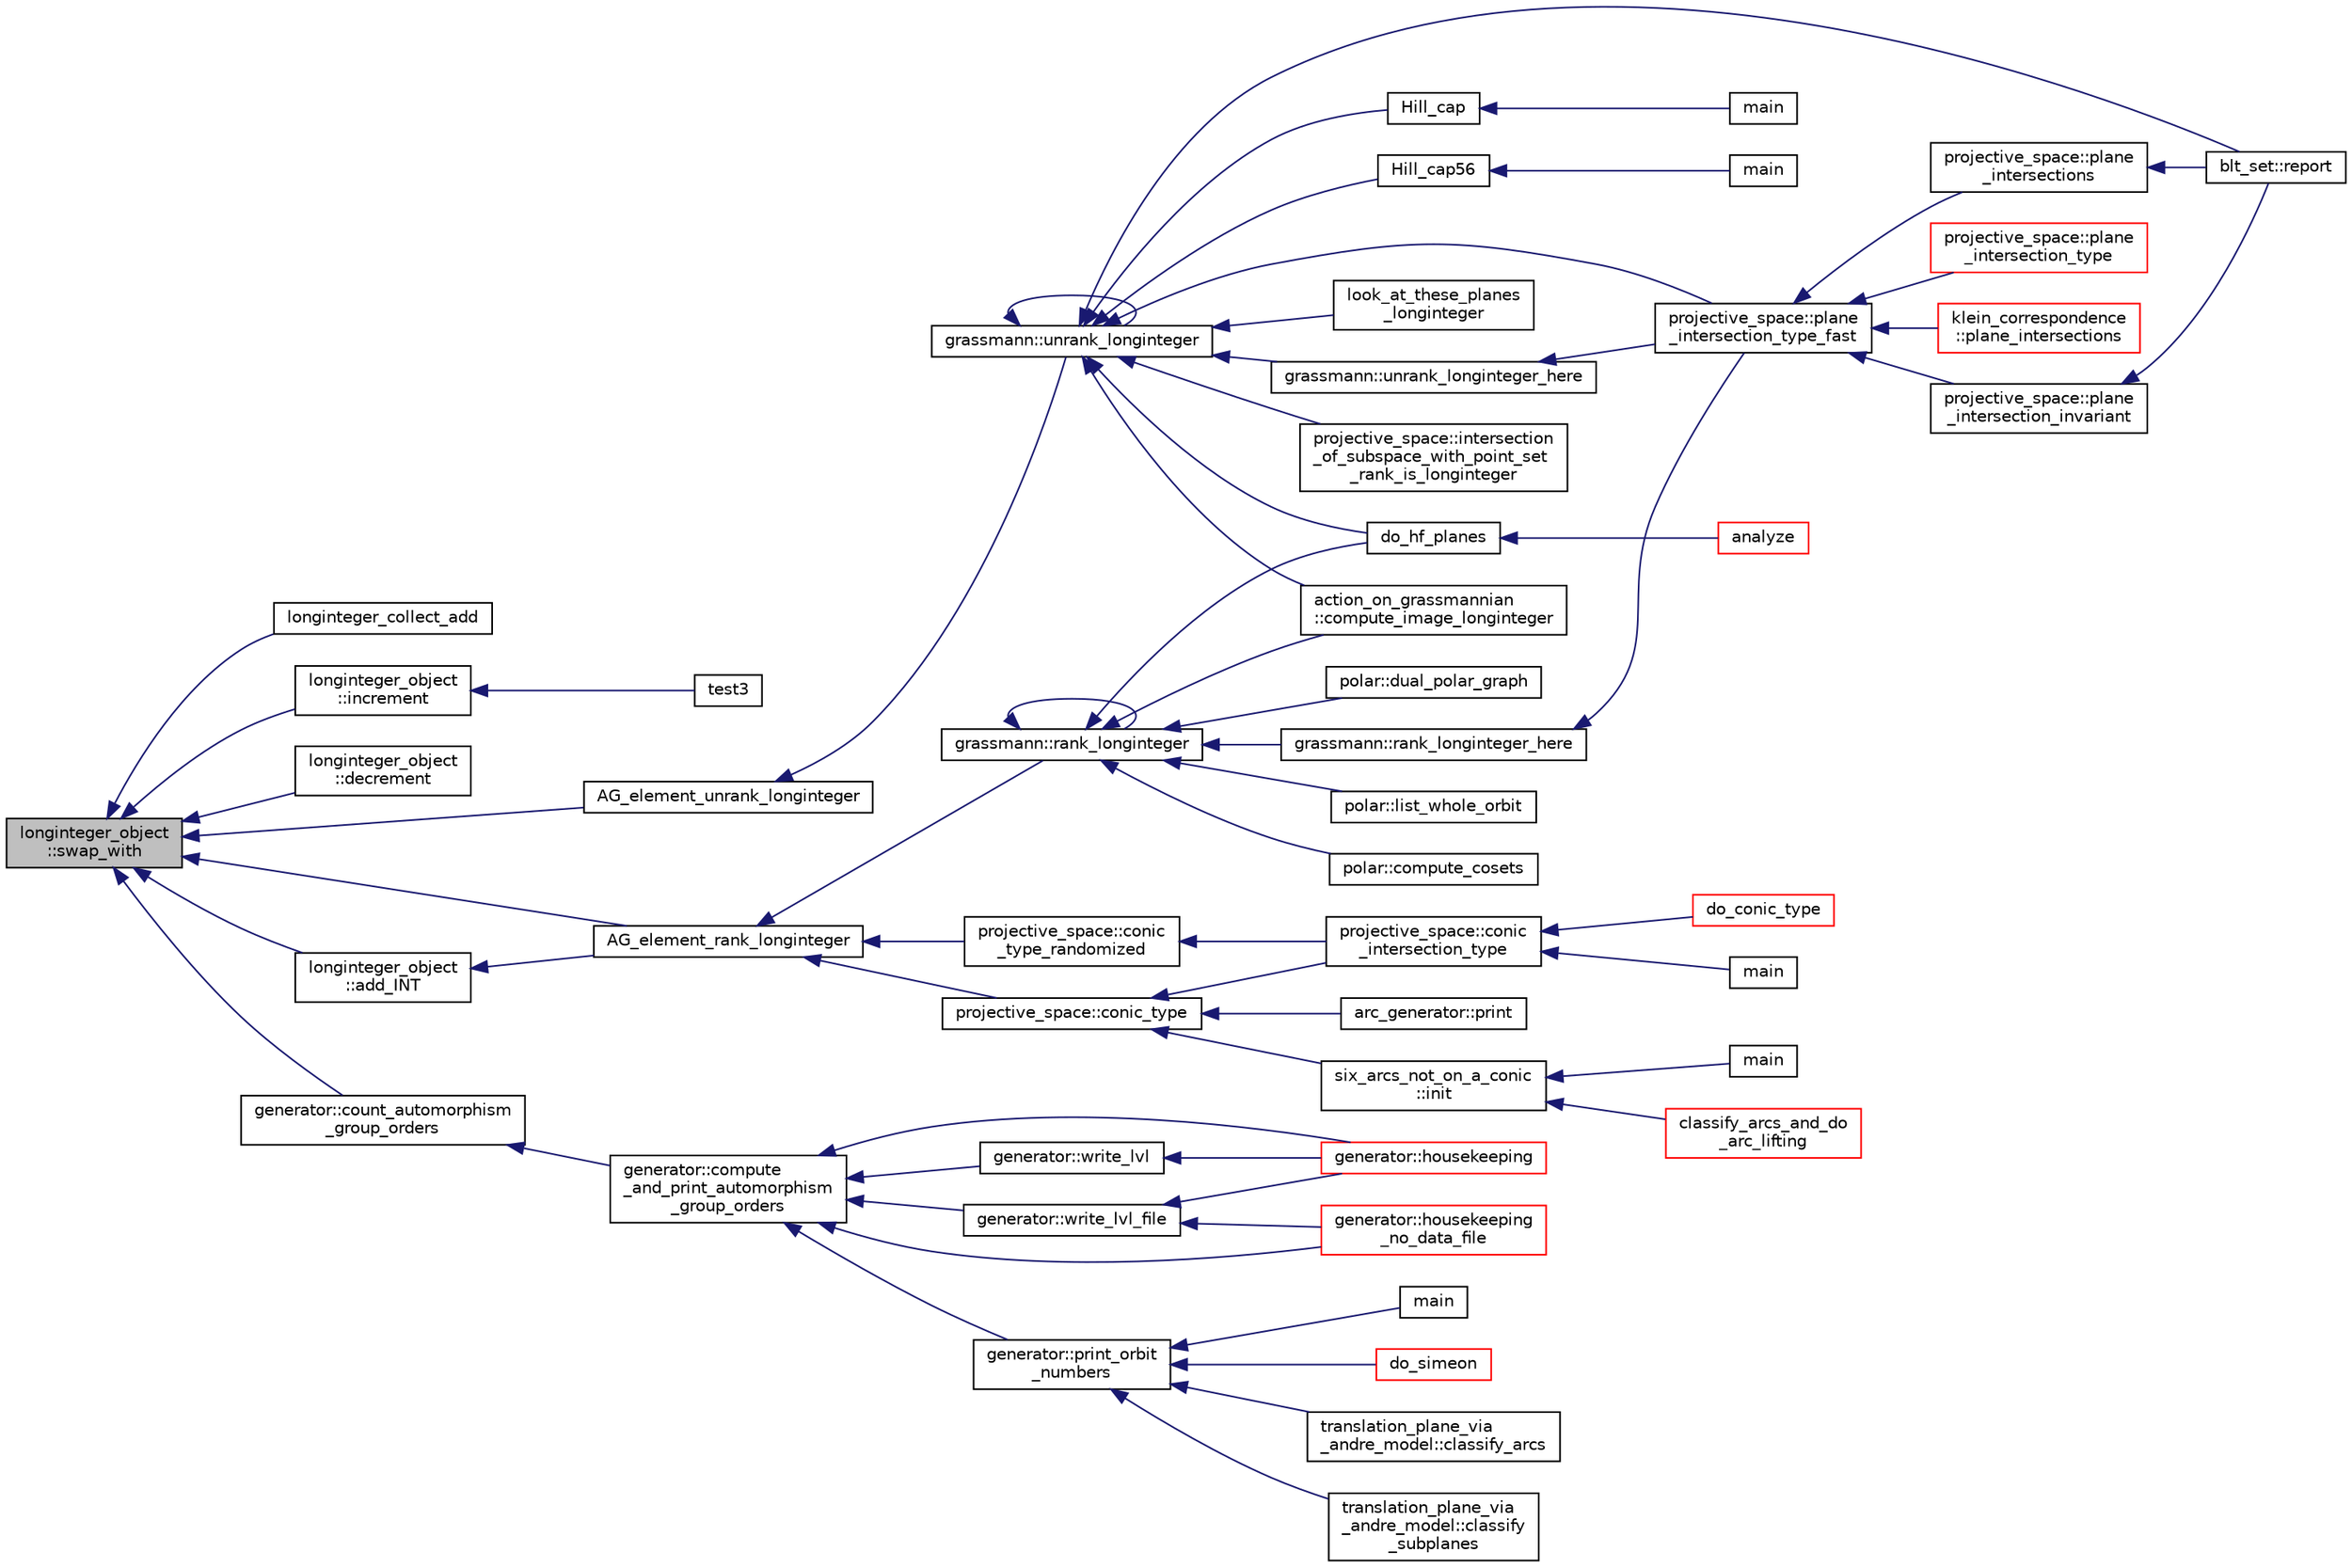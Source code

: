 digraph "longinteger_object::swap_with"
{
  edge [fontname="Helvetica",fontsize="10",labelfontname="Helvetica",labelfontsize="10"];
  node [fontname="Helvetica",fontsize="10",shape=record];
  rankdir="LR";
  Node3745 [label="longinteger_object\l::swap_with",height=0.2,width=0.4,color="black", fillcolor="grey75", style="filled", fontcolor="black"];
  Node3745 -> Node3746 [dir="back",color="midnightblue",fontsize="10",style="solid",fontname="Helvetica"];
  Node3746 [label="longinteger_collect_add",height=0.2,width=0.4,color="black", fillcolor="white", style="filled",URL="$d6/d94/longinteger__domain_8_c.html#a158ce9f92cb6530e92630bb15a7b6734"];
  Node3745 -> Node3747 [dir="back",color="midnightblue",fontsize="10",style="solid",fontname="Helvetica"];
  Node3747 [label="longinteger_object\l::increment",height=0.2,width=0.4,color="black", fillcolor="white", style="filled",URL="$dd/d7e/classlonginteger__object.html#ae3fbaedb1a9fddcf0bf9facce9cd8ab7"];
  Node3747 -> Node3748 [dir="back",color="midnightblue",fontsize="10",style="solid",fontname="Helvetica"];
  Node3748 [label="test3",height=0.2,width=0.4,color="black", fillcolor="white", style="filled",URL="$de/ded/test2_8_c.html#a6d0455dd5c30adda100e95f0423c786e"];
  Node3745 -> Node3749 [dir="back",color="midnightblue",fontsize="10",style="solid",fontname="Helvetica"];
  Node3749 [label="longinteger_object\l::decrement",height=0.2,width=0.4,color="black", fillcolor="white", style="filled",URL="$dd/d7e/classlonginteger__object.html#a9c0e2494b9282e4263df3e130ab8f594"];
  Node3745 -> Node3750 [dir="back",color="midnightblue",fontsize="10",style="solid",fontname="Helvetica"];
  Node3750 [label="longinteger_object\l::add_INT",height=0.2,width=0.4,color="black", fillcolor="white", style="filled",URL="$dd/d7e/classlonginteger__object.html#af059ef23395f9d8e43b5a33a0db2340f"];
  Node3750 -> Node3751 [dir="back",color="midnightblue",fontsize="10",style="solid",fontname="Helvetica"];
  Node3751 [label="AG_element_rank_longinteger",height=0.2,width=0.4,color="black", fillcolor="white", style="filled",URL="$df/de4/projective_8_c.html#ac13377076b1f78e7a883eade63d2d6f6"];
  Node3751 -> Node3752 [dir="back",color="midnightblue",fontsize="10",style="solid",fontname="Helvetica"];
  Node3752 [label="grassmann::rank_longinteger",height=0.2,width=0.4,color="black", fillcolor="white", style="filled",URL="$df/d02/classgrassmann.html#a906995e619188ae6e2e4e97f1e878a08"];
  Node3752 -> Node3753 [dir="back",color="midnightblue",fontsize="10",style="solid",fontname="Helvetica"];
  Node3753 [label="grassmann::rank_longinteger_here",height=0.2,width=0.4,color="black", fillcolor="white", style="filled",URL="$df/d02/classgrassmann.html#a9f3af02709205bca69e61d529e921212"];
  Node3753 -> Node3754 [dir="back",color="midnightblue",fontsize="10",style="solid",fontname="Helvetica"];
  Node3754 [label="projective_space::plane\l_intersection_type_fast",height=0.2,width=0.4,color="black", fillcolor="white", style="filled",URL="$d2/d17/classprojective__space.html#ac67be7eb594ae22dc8f1e5235f341d2d"];
  Node3754 -> Node3755 [dir="back",color="midnightblue",fontsize="10",style="solid",fontname="Helvetica"];
  Node3755 [label="klein_correspondence\l::plane_intersections",height=0.2,width=0.4,color="red", fillcolor="white", style="filled",URL="$d7/d99/classklein__correspondence.html#a561aa0d3a66d19a10f9945561a5880b5"];
  Node3754 -> Node3760 [dir="back",color="midnightblue",fontsize="10",style="solid",fontname="Helvetica"];
  Node3760 [label="projective_space::plane\l_intersection_invariant",height=0.2,width=0.4,color="black", fillcolor="white", style="filled",URL="$d2/d17/classprojective__space.html#ae4ac1e0ff5c8c72ddb504b8931a43e79"];
  Node3760 -> Node3761 [dir="back",color="midnightblue",fontsize="10",style="solid",fontname="Helvetica"];
  Node3761 [label="blt_set::report",height=0.2,width=0.4,color="black", fillcolor="white", style="filled",URL="$d1/d3d/classblt__set.html#a6b19f88bd2b92ebfba7e7c362eb9065c"];
  Node3754 -> Node3762 [dir="back",color="midnightblue",fontsize="10",style="solid",fontname="Helvetica"];
  Node3762 [label="projective_space::plane\l_intersection_type",height=0.2,width=0.4,color="red", fillcolor="white", style="filled",URL="$d2/d17/classprojective__space.html#a56e1a6fec768ec2e052bf609872e229b"];
  Node3754 -> Node3766 [dir="back",color="midnightblue",fontsize="10",style="solid",fontname="Helvetica"];
  Node3766 [label="projective_space::plane\l_intersections",height=0.2,width=0.4,color="black", fillcolor="white", style="filled",URL="$d2/d17/classprojective__space.html#a22f16785983fa60d7c91051e54cd7e7b"];
  Node3766 -> Node3761 [dir="back",color="midnightblue",fontsize="10",style="solid",fontname="Helvetica"];
  Node3752 -> Node3752 [dir="back",color="midnightblue",fontsize="10",style="solid",fontname="Helvetica"];
  Node3752 -> Node3767 [dir="back",color="midnightblue",fontsize="10",style="solid",fontname="Helvetica"];
  Node3767 [label="do_hf_planes",height=0.2,width=0.4,color="black", fillcolor="white", style="filled",URL="$da/d90/analyze_8_c.html#adf9effb991b2333b4c8b174b3144c88e"];
  Node3767 -> Node3768 [dir="back",color="midnightblue",fontsize="10",style="solid",fontname="Helvetica"];
  Node3768 [label="analyze",height=0.2,width=0.4,color="red", fillcolor="white", style="filled",URL="$da/d90/analyze_8_c.html#aa0c05ca3fc5b1b83451c5a4928234f5e"];
  Node3752 -> Node3770 [dir="back",color="midnightblue",fontsize="10",style="solid",fontname="Helvetica"];
  Node3770 [label="polar::compute_cosets",height=0.2,width=0.4,color="black", fillcolor="white", style="filled",URL="$da/d1c/classpolar.html#a1fae83636607982bad299fd84380fc40"];
  Node3752 -> Node3771 [dir="back",color="midnightblue",fontsize="10",style="solid",fontname="Helvetica"];
  Node3771 [label="polar::dual_polar_graph",height=0.2,width=0.4,color="black", fillcolor="white", style="filled",URL="$da/d1c/classpolar.html#a6e5e2b0d9d3447cac72cb82ce3d2e9e5"];
  Node3752 -> Node3772 [dir="back",color="midnightblue",fontsize="10",style="solid",fontname="Helvetica"];
  Node3772 [label="polar::list_whole_orbit",height=0.2,width=0.4,color="black", fillcolor="white", style="filled",URL="$da/d1c/classpolar.html#a26f04b7c75e45604ab772931ed2916fd"];
  Node3752 -> Node3773 [dir="back",color="midnightblue",fontsize="10",style="solid",fontname="Helvetica"];
  Node3773 [label="action_on_grassmannian\l::compute_image_longinteger",height=0.2,width=0.4,color="black", fillcolor="white", style="filled",URL="$d9/ddf/classaction__on__grassmannian.html#ae0e0b51cf789ec134e6e4079f6fd491a"];
  Node3751 -> Node3774 [dir="back",color="midnightblue",fontsize="10",style="solid",fontname="Helvetica"];
  Node3774 [label="projective_space::conic\l_type_randomized",height=0.2,width=0.4,color="black", fillcolor="white", style="filled",URL="$d2/d17/classprojective__space.html#af486b51daa10b4de0c8b50fb5c1c2ee7"];
  Node3774 -> Node3775 [dir="back",color="midnightblue",fontsize="10",style="solid",fontname="Helvetica"];
  Node3775 [label="projective_space::conic\l_intersection_type",height=0.2,width=0.4,color="black", fillcolor="white", style="filled",URL="$d2/d17/classprojective__space.html#a8f3472a2e9af4ac7874a5195ec6e0d58"];
  Node3775 -> Node3776 [dir="back",color="midnightblue",fontsize="10",style="solid",fontname="Helvetica"];
  Node3776 [label="main",height=0.2,width=0.4,color="black", fillcolor="white", style="filled",URL="$d7/d29/process___p_g_8_c.html#a3c04138a5bfe5d72780bb7e82a18e627"];
  Node3775 -> Node3777 [dir="back",color="midnightblue",fontsize="10",style="solid",fontname="Helvetica"];
  Node3777 [label="do_conic_type",height=0.2,width=0.4,color="red", fillcolor="white", style="filled",URL="$d4/d67/geometry_8h.html#a24883e05d0dde961023596ca7682a2ef"];
  Node3751 -> Node3778 [dir="back",color="midnightblue",fontsize="10",style="solid",fontname="Helvetica"];
  Node3778 [label="projective_space::conic_type",height=0.2,width=0.4,color="black", fillcolor="white", style="filled",URL="$d2/d17/classprojective__space.html#af5a8dcbc4bbe1638c3037b949b3b3306"];
  Node3778 -> Node3775 [dir="back",color="midnightblue",fontsize="10",style="solid",fontname="Helvetica"];
  Node3778 -> Node3779 [dir="back",color="midnightblue",fontsize="10",style="solid",fontname="Helvetica"];
  Node3779 [label="arc_generator::print",height=0.2,width=0.4,color="black", fillcolor="white", style="filled",URL="$d4/d21/classarc__generator.html#a4ae2e25ba85a60fb2a90a7b4f52675f7"];
  Node3778 -> Node3780 [dir="back",color="midnightblue",fontsize="10",style="solid",fontname="Helvetica"];
  Node3780 [label="six_arcs_not_on_a_conic\l::init",height=0.2,width=0.4,color="black", fillcolor="white", style="filled",URL="$d8/de6/classsix__arcs__not__on__a__conic.html#a7a4d5cf8a098488729934cfa8a70944a"];
  Node3780 -> Node3781 [dir="back",color="midnightblue",fontsize="10",style="solid",fontname="Helvetica"];
  Node3781 [label="classify_arcs_and_do\l_arc_lifting",height=0.2,width=0.4,color="red", fillcolor="white", style="filled",URL="$d6/dc3/arc__lifting__main_8_c.html#afdd7be16f16b8c71e9a72fe5f6a0b59c"];
  Node3780 -> Node3783 [dir="back",color="midnightblue",fontsize="10",style="solid",fontname="Helvetica"];
  Node3783 [label="main",height=0.2,width=0.4,color="black", fillcolor="white", style="filled",URL="$d2/dfa/create__surface__main_8_c.html#a217dbf8b442f20279ea00b898af96f52"];
  Node3745 -> Node3751 [dir="back",color="midnightblue",fontsize="10",style="solid",fontname="Helvetica"];
  Node3745 -> Node3784 [dir="back",color="midnightblue",fontsize="10",style="solid",fontname="Helvetica"];
  Node3784 [label="AG_element_unrank_longinteger",height=0.2,width=0.4,color="black", fillcolor="white", style="filled",URL="$df/de4/projective_8_c.html#ab5a5ee4a58266d973534a63e72372c2d"];
  Node3784 -> Node3785 [dir="back",color="midnightblue",fontsize="10",style="solid",fontname="Helvetica"];
  Node3785 [label="grassmann::unrank_longinteger",height=0.2,width=0.4,color="black", fillcolor="white", style="filled",URL="$df/d02/classgrassmann.html#aede73ec7ffd4596b9b9953f5583bdc76"];
  Node3785 -> Node3761 [dir="back",color="midnightblue",fontsize="10",style="solid",fontname="Helvetica"];
  Node3785 -> Node3786 [dir="back",color="midnightblue",fontsize="10",style="solid",fontname="Helvetica"];
  Node3786 [label="grassmann::unrank_longinteger_here",height=0.2,width=0.4,color="black", fillcolor="white", style="filled",URL="$df/d02/classgrassmann.html#a0e7283e3925e266cb18b6a3557822ab9"];
  Node3786 -> Node3754 [dir="back",color="midnightblue",fontsize="10",style="solid",fontname="Helvetica"];
  Node3785 -> Node3785 [dir="back",color="midnightblue",fontsize="10",style="solid",fontname="Helvetica"];
  Node3785 -> Node3767 [dir="back",color="midnightblue",fontsize="10",style="solid",fontname="Helvetica"];
  Node3785 -> Node3787 [dir="back",color="midnightblue",fontsize="10",style="solid",fontname="Helvetica"];
  Node3787 [label="look_at_these_planes\l_longinteger",height=0.2,width=0.4,color="black", fillcolor="white", style="filled",URL="$da/d90/analyze_8_c.html#ae230005122bb89f7409f5937134b73bf"];
  Node3785 -> Node3788 [dir="back",color="midnightblue",fontsize="10",style="solid",fontname="Helvetica"];
  Node3788 [label="Hill_cap",height=0.2,width=0.4,color="black", fillcolor="white", style="filled",URL="$da/d28/hill_8_c.html#a7c2543fe497e681d4b492b16ea7f933e"];
  Node3788 -> Node3789 [dir="back",color="midnightblue",fontsize="10",style="solid",fontname="Helvetica"];
  Node3789 [label="main",height=0.2,width=0.4,color="black", fillcolor="white", style="filled",URL="$da/d28/hill_8_c.html#a217dbf8b442f20279ea00b898af96f52"];
  Node3785 -> Node3790 [dir="back",color="midnightblue",fontsize="10",style="solid",fontname="Helvetica"];
  Node3790 [label="projective_space::intersection\l_of_subspace_with_point_set\l_rank_is_longinteger",height=0.2,width=0.4,color="black", fillcolor="white", style="filled",URL="$d2/d17/classprojective__space.html#afd482c5fb30b0367fe9b0463dc085282"];
  Node3785 -> Node3754 [dir="back",color="midnightblue",fontsize="10",style="solid",fontname="Helvetica"];
  Node3785 -> Node3791 [dir="back",color="midnightblue",fontsize="10",style="solid",fontname="Helvetica"];
  Node3791 [label="Hill_cap56",height=0.2,width=0.4,color="black", fillcolor="white", style="filled",URL="$df/d74/tl__geometry_8h.html#ad7fc0ff2bf8455ab25e170c6930047a6"];
  Node3791 -> Node3792 [dir="back",color="midnightblue",fontsize="10",style="solid",fontname="Helvetica"];
  Node3792 [label="main",height=0.2,width=0.4,color="black", fillcolor="white", style="filled",URL="$d4/d6e/make__something_8_c.html#a217dbf8b442f20279ea00b898af96f52"];
  Node3785 -> Node3773 [dir="back",color="midnightblue",fontsize="10",style="solid",fontname="Helvetica"];
  Node3745 -> Node3793 [dir="back",color="midnightblue",fontsize="10",style="solid",fontname="Helvetica"];
  Node3793 [label="generator::count_automorphism\l_group_orders",height=0.2,width=0.4,color="black", fillcolor="white", style="filled",URL="$d7/d73/classgenerator.html#a24c0a9c37f0b2f68c29a9981edce482c"];
  Node3793 -> Node3794 [dir="back",color="midnightblue",fontsize="10",style="solid",fontname="Helvetica"];
  Node3794 [label="generator::compute\l_and_print_automorphism\l_group_orders",height=0.2,width=0.4,color="black", fillcolor="white", style="filled",URL="$d7/d73/classgenerator.html#a97568500aaf76ce2d931cef80a25ee57"];
  Node3794 -> Node3795 [dir="back",color="midnightblue",fontsize="10",style="solid",fontname="Helvetica"];
  Node3795 [label="generator::print_orbit\l_numbers",height=0.2,width=0.4,color="black", fillcolor="white", style="filled",URL="$d7/d73/classgenerator.html#a9da74456f2e9b3dffb36ca05815bb3da"];
  Node3795 -> Node3796 [dir="back",color="midnightblue",fontsize="10",style="solid",fontname="Helvetica"];
  Node3796 [label="main",height=0.2,width=0.4,color="black", fillcolor="white", style="filled",URL="$d9/d5f/example__fano__plane_8_c.html#ae66f6b31b5ad750f1fe042a706a4e3d4"];
  Node3795 -> Node3797 [dir="back",color="midnightblue",fontsize="10",style="solid",fontname="Helvetica"];
  Node3797 [label="do_simeon",height=0.2,width=0.4,color="red", fillcolor="white", style="filled",URL="$d5/d13/simeon_8_c.html#a36cf3f9cb484fa44da7a7dfcbe9385d0"];
  Node3795 -> Node3799 [dir="back",color="midnightblue",fontsize="10",style="solid",fontname="Helvetica"];
  Node3799 [label="translation_plane_via\l_andre_model::classify_arcs",height=0.2,width=0.4,color="black", fillcolor="white", style="filled",URL="$d1/dcc/classtranslation__plane__via__andre__model.html#ac8f002e812a8b152d41e806688601c5e"];
  Node3795 -> Node3800 [dir="back",color="midnightblue",fontsize="10",style="solid",fontname="Helvetica"];
  Node3800 [label="translation_plane_via\l_andre_model::classify\l_subplanes",height=0.2,width=0.4,color="black", fillcolor="white", style="filled",URL="$d1/dcc/classtranslation__plane__via__andre__model.html#a794fefa95f0a7f7b887133375988ee55"];
  Node3794 -> Node3801 [dir="back",color="midnightblue",fontsize="10",style="solid",fontname="Helvetica"];
  Node3801 [label="generator::housekeeping",height=0.2,width=0.4,color="red", fillcolor="white", style="filled",URL="$d7/d73/classgenerator.html#aaf2bd92e8f74eb9fbc3244a6dde6f78c"];
  Node3794 -> Node3854 [dir="back",color="midnightblue",fontsize="10",style="solid",fontname="Helvetica"];
  Node3854 [label="generator::housekeeping\l_no_data_file",height=0.2,width=0.4,color="red", fillcolor="white", style="filled",URL="$d7/d73/classgenerator.html#a6c09d8dc65abd5c79f3310e8293a56d8"];
  Node3794 -> Node3860 [dir="back",color="midnightblue",fontsize="10",style="solid",fontname="Helvetica"];
  Node3860 [label="generator::write_lvl_file",height=0.2,width=0.4,color="black", fillcolor="white", style="filled",URL="$d7/d73/classgenerator.html#a3d343cf5a5831b03d1bda3d89b1dd935"];
  Node3860 -> Node3801 [dir="back",color="midnightblue",fontsize="10",style="solid",fontname="Helvetica"];
  Node3860 -> Node3854 [dir="back",color="midnightblue",fontsize="10",style="solid",fontname="Helvetica"];
  Node3794 -> Node3861 [dir="back",color="midnightblue",fontsize="10",style="solid",fontname="Helvetica"];
  Node3861 [label="generator::write_lvl",height=0.2,width=0.4,color="black", fillcolor="white", style="filled",URL="$d7/d73/classgenerator.html#a4427cbf38ba677033cea15f1ca62cce0"];
  Node3861 -> Node3801 [dir="back",color="midnightblue",fontsize="10",style="solid",fontname="Helvetica"];
}
